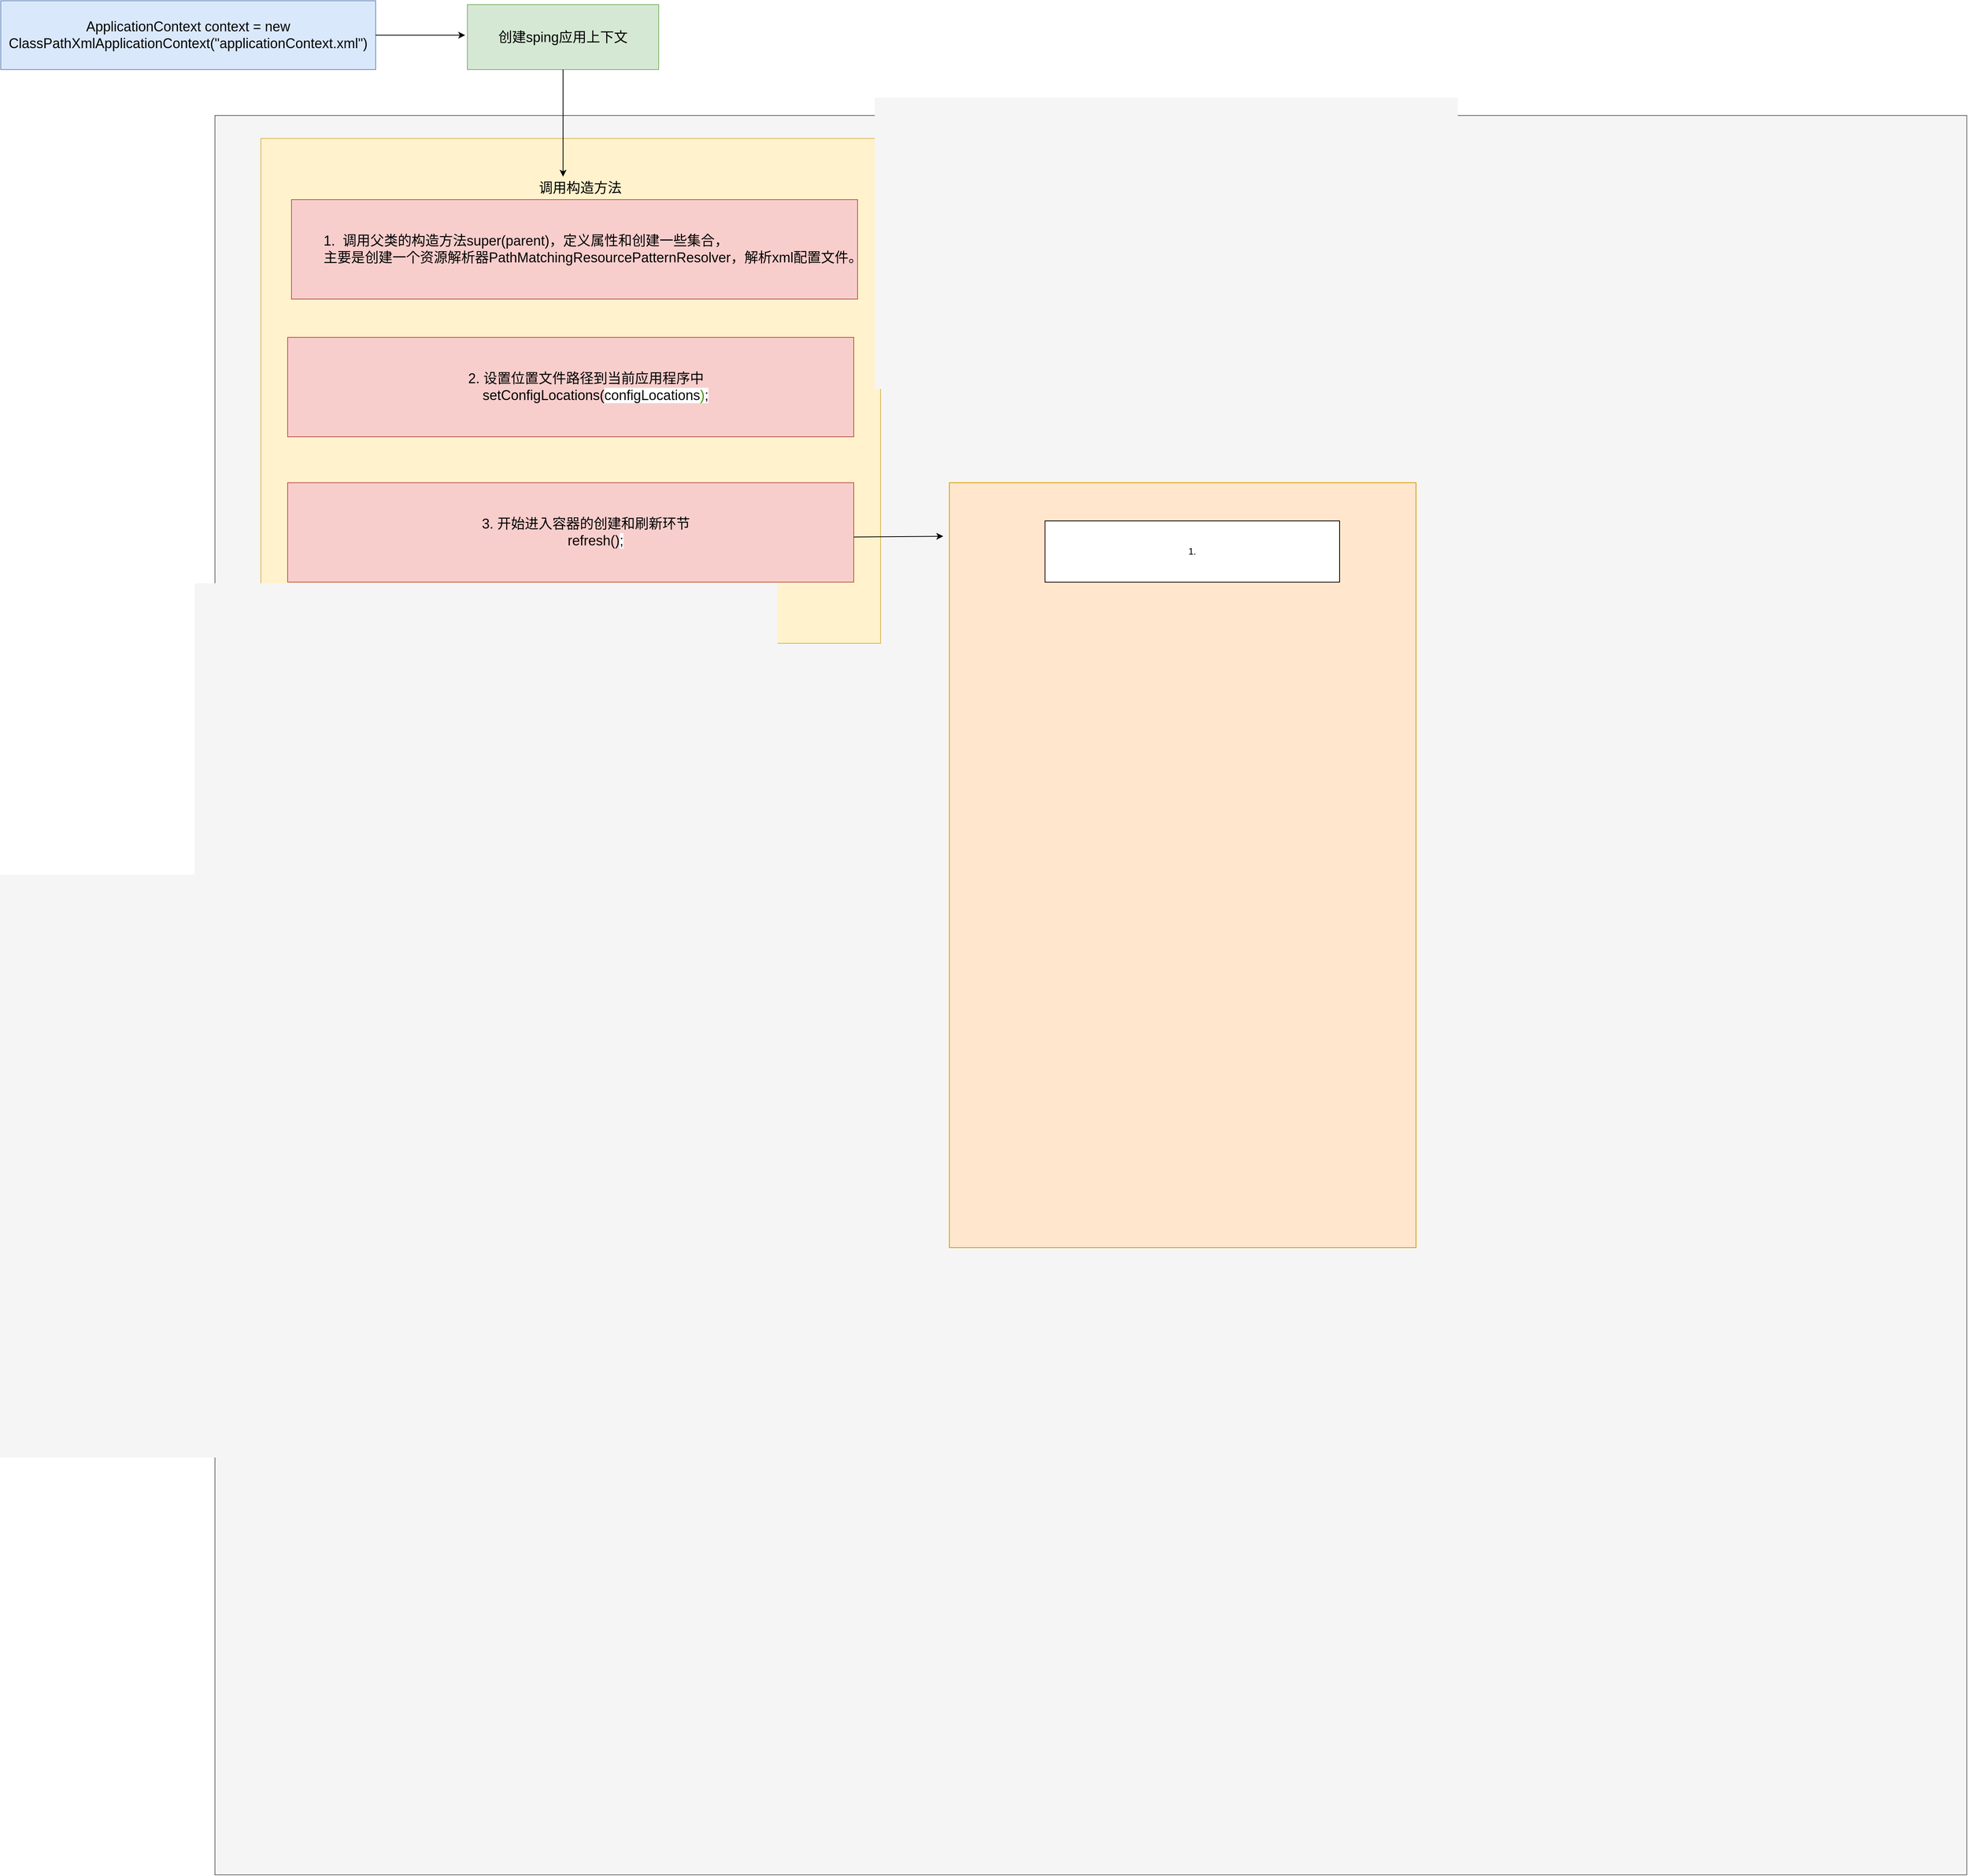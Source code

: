 <mxfile version="21.3.7" type="github">
  <diagram name="第 1 页" id="4fWyXJP6VSfAbYg68hve">
    <mxGraphModel dx="3535" dy="1124" grid="1" gridSize="10" guides="1" tooltips="1" connect="1" arrows="1" fold="1" page="1" pageScale="1" pageWidth="1654" pageHeight="2336" math="0" shadow="0">
      <root>
        <mxCell id="0" />
        <mxCell id="1" parent="0" />
        <mxCell id="AFss-TPShZiB_wvnAR8w-2" value="&lt;font style=&quot;font-size: 18px;&quot;&gt;ApplicationContext context = new ClassPathXmlApplicationContext(&quot;applicationContext.xml&quot;)&lt;/font&gt;" style="rounded=0;whiteSpace=wrap;html=1;align=center;fillColor=#dae8fc;strokeColor=#6c8ebf;" vertex="1" parent="1">
          <mxGeometry x="-130" y="100" width="490" height="90" as="geometry" />
        </mxCell>
        <mxCell id="AFss-TPShZiB_wvnAR8w-4" value="" style="endArrow=classic;html=1;rounded=0;entryX=-0.019;entryY=0.162;entryDx=0;entryDy=0;entryPerimeter=0;" edge="1" parent="1" source="AFss-TPShZiB_wvnAR8w-2">
          <mxGeometry width="50" height="50" relative="1" as="geometry">
            <mxPoint x="360" y="146.01" as="sourcePoint" />
            <mxPoint x="477.004" y="145" as="targetPoint" />
          </mxGeometry>
        </mxCell>
        <mxCell id="AFss-TPShZiB_wvnAR8w-5" value="&lt;font style=&quot;font-size: 18px;&quot;&gt;创建sping应用上下文&lt;/font&gt;" style="rounded=0;whiteSpace=wrap;html=1;fillColor=#d5e8d4;strokeColor=#82b366;" vertex="1" parent="1">
          <mxGeometry x="480" y="105" width="250" height="85" as="geometry" />
        </mxCell>
        <mxCell id="AFss-TPShZiB_wvnAR8w-6" value="" style="rounded=0;whiteSpace=wrap;html=1;fillColor=#f5f5f5;strokeColor=#666666;fontColor=#333333;" vertex="1" parent="1">
          <mxGeometry x="150" y="250" width="2290" height="2300" as="geometry" />
        </mxCell>
        <mxCell id="AFss-TPShZiB_wvnAR8w-8" value="" style="rounded=0;whiteSpace=wrap;html=1;fillColor=#fff2cc;strokeColor=#d6b656;" vertex="1" parent="1">
          <mxGeometry x="210" y="280" width="810" height="660" as="geometry" />
        </mxCell>
        <mxCell id="AFss-TPShZiB_wvnAR8w-10" value="&lt;font style=&quot;font-size: 18px;&quot;&gt;调用构造方法&lt;/font&gt;" style="text;html=1;strokeColor=none;fillColor=none;align=center;verticalAlign=middle;whiteSpace=wrap;rounded=0;" vertex="1" parent="1">
          <mxGeometry x="550" y="330" width="155" height="30" as="geometry" />
        </mxCell>
        <mxCell id="AFss-TPShZiB_wvnAR8w-11" style="edgeStyle=orthogonalEdgeStyle;rounded=0;orthogonalLoop=1;jettySize=auto;html=1;" edge="1" parent="1" source="AFss-TPShZiB_wvnAR8w-5" target="AFss-TPShZiB_wvnAR8w-10">
          <mxGeometry relative="1" as="geometry">
            <Array as="points">
              <mxPoint x="605" y="300" />
              <mxPoint x="605" y="300" />
            </Array>
          </mxGeometry>
        </mxCell>
        <mxCell id="AFss-TPShZiB_wvnAR8w-12" value="&lt;blockquote style=&quot;margin: 0 0 0 40px; border: none; padding: 0px;&quot;&gt;&lt;div style=&quot;&quot;&gt;&lt;pre style=&quot;&quot;&gt;&lt;font style=&quot;font-size: 18px;&quot; face=&quot;Helvetica&quot;&gt;&lt;font style=&quot;&quot;&gt;1.  调用父类的构造方法super(parent)，定义属性和创建一些集合，&lt;br/&gt;主要是创建一个资源解析器&lt;/font&gt;PathMatchingResourcePatternResolver，解析xml配置文件。&lt;/font&gt;&lt;/pre&gt;&lt;/div&gt;&lt;/blockquote&gt;" style="rounded=0;whiteSpace=wrap;html=1;align=left;fillColor=#f8cecc;strokeColor=#b85450;" vertex="1" parent="1">
          <mxGeometry x="250" y="360" width="740" height="130" as="geometry" />
        </mxCell>
        <mxCell id="AFss-TPShZiB_wvnAR8w-13" value="&lt;blockquote style=&quot;margin: 0 0 0 40px; border: none; padding: 0px;&quot;&gt;&lt;div style=&quot;&quot;&gt;&lt;pre style=&quot;&quot;&gt;&lt;font style=&quot;font-size: 18px;&quot; face=&quot;Helvetica&quot;&gt;2. 设置位置文件路径到当前应用程序中&lt;br&gt;     setConfigLocations(&lt;span style=&quot;background-color: rgb(255, 255, 255); color: rgb(8, 8, 8);&quot;&gt;configLocations&lt;/span&gt;&lt;span style=&quot;background-color: rgb(255, 255, 255); color: rgb(63, 145, 1);&quot;&gt;)&lt;/span&gt;&lt;span style=&quot;background-color: rgb(255, 255, 255); color: rgb(8, 8, 8);&quot;&gt;;&lt;/span&gt;&lt;/font&gt;&lt;/pre&gt;&lt;/div&gt;&lt;/blockquote&gt;" style="rounded=0;whiteSpace=wrap;html=1;align=center;fillColor=#f8cecc;strokeColor=#b85450;" vertex="1" parent="1">
          <mxGeometry x="245" y="540" width="740" height="130" as="geometry" />
        </mxCell>
        <mxCell id="AFss-TPShZiB_wvnAR8w-14" value="&lt;blockquote style=&quot;margin: 0 0 0 40px; border: none; padding: 0px;&quot;&gt;&lt;div style=&quot;&quot;&gt;&lt;pre style=&quot;&quot;&gt;&lt;font style=&quot;font-size: 18px;&quot; face=&quot;Helvetica&quot;&gt;&lt;font style=&quot;&quot;&gt;3. 开始进入容器的创建和刷新环节&lt;br&gt;     &lt;/font&gt;refresh()&lt;span style=&quot;background-color: rgb(255, 255, 255); color: rgb(8, 8, 8);&quot;&gt;;&lt;/span&gt;&lt;/font&gt;&lt;/pre&gt;&lt;/div&gt;&lt;/blockquote&gt;" style="rounded=0;whiteSpace=wrap;html=1;align=center;fillColor=#f8cecc;strokeColor=#b85450;" vertex="1" parent="1">
          <mxGeometry x="245" y="730" width="740" height="130" as="geometry" />
        </mxCell>
        <mxCell id="AFss-TPShZiB_wvnAR8w-15" value="" style="endArrow=classic;html=1;rounded=0;entryX=-0.019;entryY=0.162;entryDx=0;entryDy=0;entryPerimeter=0;" edge="1" parent="1">
          <mxGeometry width="50" height="50" relative="1" as="geometry">
            <mxPoint x="985" y="801.01" as="sourcePoint" />
            <mxPoint x="1102" y="800.01" as="targetPoint" />
          </mxGeometry>
        </mxCell>
        <mxCell id="AFss-TPShZiB_wvnAR8w-16" value="" style="rounded=0;whiteSpace=wrap;html=1;fillColor=#ffe6cc;strokeColor=#d79b00;" vertex="1" parent="1">
          <mxGeometry x="1110" y="730" width="610" height="1000" as="geometry" />
        </mxCell>
        <mxCell id="AFss-TPShZiB_wvnAR8w-17" value="1." style="rounded=0;whiteSpace=wrap;html=1;" vertex="1" parent="1">
          <mxGeometry x="1235" y="780" width="385" height="80" as="geometry" />
        </mxCell>
      </root>
    </mxGraphModel>
  </diagram>
</mxfile>
